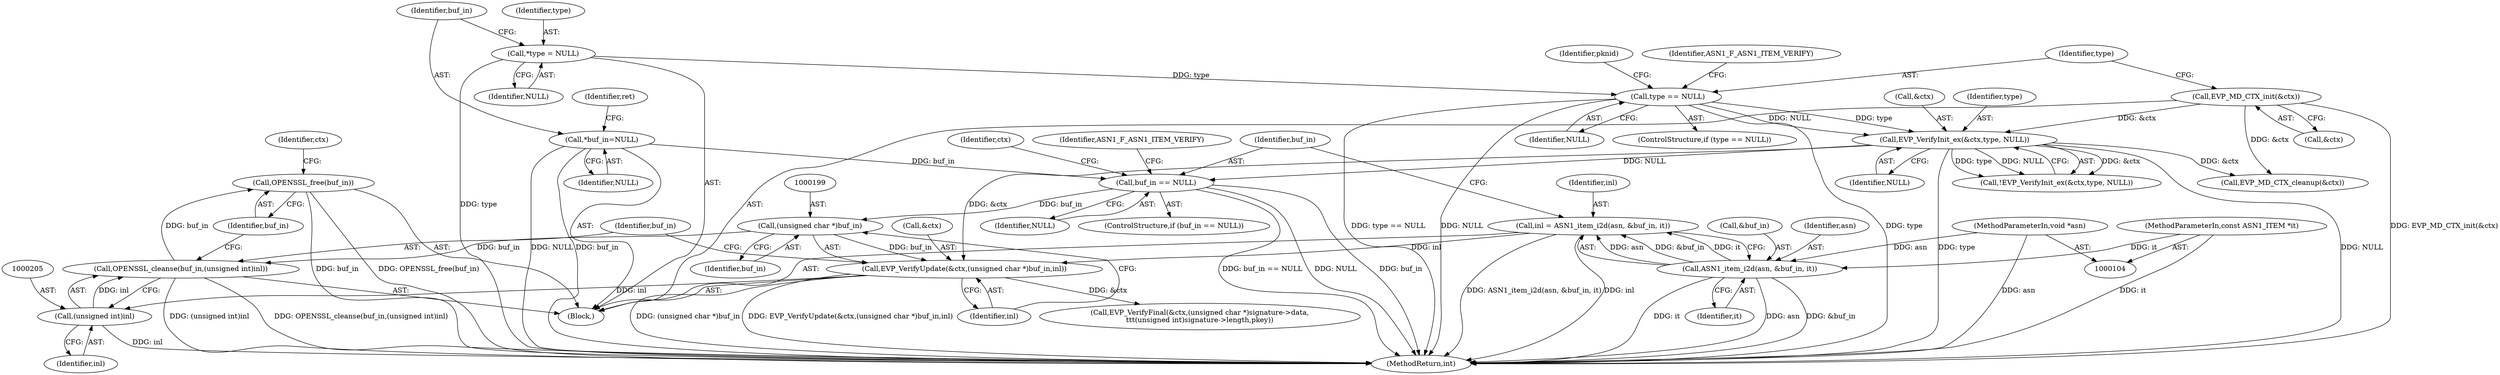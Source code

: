 digraph "0_openssl_ebc71865f0506a293242bd4aec97cdc7a8ef24b0@API" {
"1000207" [label="(Call,OPENSSL_free(buf_in))"];
"1000202" [label="(Call,OPENSSL_cleanse(buf_in,(unsigned int)inl))"];
"1000198" [label="(Call,(unsigned char *)buf_in)"];
"1000187" [label="(Call,buf_in == NULL)"];
"1000117" [label="(Call,*buf_in=NULL)"];
"1000166" [label="(Call,EVP_VerifyInit_ex(&ctx,type, NULL))"];
"1000138" [label="(Call,EVP_MD_CTX_init(&ctx))"];
"1000142" [label="(Call,type == NULL)"];
"1000113" [label="(Call,*type = NULL)"];
"1000204" [label="(Call,(unsigned int)inl)"];
"1000195" [label="(Call,EVP_VerifyUpdate(&ctx,(unsigned char *)buf_in,inl))"];
"1000179" [label="(Call,inl = ASN1_item_i2d(asn, &buf_in, it))"];
"1000181" [label="(Call,ASN1_item_i2d(asn, &buf_in, it))"];
"1000108" [label="(MethodParameterIn,void *asn)"];
"1000105" [label="(MethodParameterIn,const ASN1_ITEM *it)"];
"1000204" [label="(Call,(unsigned int)inl)"];
"1000197" [label="(Identifier,ctx)"];
"1000238" [label="(Call,EVP_MD_CTX_cleanup(&ctx))"];
"1000138" [label="(Call,EVP_MD_CTX_init(&ctx))"];
"1000170" [label="(Identifier,NULL)"];
"1000165" [label="(Call,!EVP_VerifyInit_ex(&ctx,type, NULL))"];
"1000105" [label="(MethodParameterIn,const ASN1_ITEM *it)"];
"1000183" [label="(Call,&buf_in)"];
"1000153" [label="(Identifier,pknid)"];
"1000203" [label="(Identifier,buf_in)"];
"1000195" [label="(Call,EVP_VerifyUpdate(&ctx,(unsigned char *)buf_in,inl))"];
"1000141" [label="(ControlStructure,if (type == NULL))"];
"1000180" [label="(Identifier,inl)"];
"1000201" [label="(Identifier,inl)"];
"1000202" [label="(Call,OPENSSL_cleanse(buf_in,(unsigned int)inl))"];
"1000213" [label="(Identifier,ctx)"];
"1000182" [label="(Identifier,asn)"];
"1000198" [label="(Call,(unsigned char *)buf_in)"];
"1000122" [label="(Identifier,ret)"];
"1000144" [label="(Identifier,NULL)"];
"1000179" [label="(Call,inl = ASN1_item_i2d(asn, &buf_in, it))"];
"1000114" [label="(Identifier,type)"];
"1000200" [label="(Identifier,buf_in)"];
"1000189" [label="(Identifier,NULL)"];
"1000207" [label="(Call,OPENSSL_free(buf_in))"];
"1000181" [label="(Call,ASN1_item_i2d(asn, &buf_in, it))"];
"1000167" [label="(Call,&ctx)"];
"1000188" [label="(Identifier,buf_in)"];
"1000110" [label="(Block,)"];
"1000187" [label="(Call,buf_in == NULL)"];
"1000119" [label="(Identifier,NULL)"];
"1000192" [label="(Identifier,ASN1_F_ASN1_ITEM_VERIFY)"];
"1000211" [label="(Call,EVP_VerifyFinal(&ctx,(unsigned char *)signature->data,\n\t\t\t(unsigned int)signature->length,pkey))"];
"1000113" [label="(Call,*type = NULL)"];
"1000147" [label="(Identifier,ASN1_F_ASN1_ITEM_VERIFY)"];
"1000117" [label="(Call,*buf_in=NULL)"];
"1000142" [label="(Call,type == NULL)"];
"1000185" [label="(Identifier,it)"];
"1000169" [label="(Identifier,type)"];
"1000108" [label="(MethodParameterIn,void *asn)"];
"1000206" [label="(Identifier,inl)"];
"1000115" [label="(Identifier,NULL)"];
"1000143" [label="(Identifier,type)"];
"1000208" [label="(Identifier,buf_in)"];
"1000139" [label="(Call,&ctx)"];
"1000243" [label="(MethodReturn,int)"];
"1000186" [label="(ControlStructure,if (buf_in == NULL))"];
"1000166" [label="(Call,EVP_VerifyInit_ex(&ctx,type, NULL))"];
"1000118" [label="(Identifier,buf_in)"];
"1000196" [label="(Call,&ctx)"];
"1000207" -> "1000110"  [label="AST: "];
"1000207" -> "1000208"  [label="CFG: "];
"1000208" -> "1000207"  [label="AST: "];
"1000213" -> "1000207"  [label="CFG: "];
"1000207" -> "1000243"  [label="DDG: buf_in"];
"1000207" -> "1000243"  [label="DDG: OPENSSL_free(buf_in)"];
"1000202" -> "1000207"  [label="DDG: buf_in"];
"1000202" -> "1000110"  [label="AST: "];
"1000202" -> "1000204"  [label="CFG: "];
"1000203" -> "1000202"  [label="AST: "];
"1000204" -> "1000202"  [label="AST: "];
"1000208" -> "1000202"  [label="CFG: "];
"1000202" -> "1000243"  [label="DDG: OPENSSL_cleanse(buf_in,(unsigned int)inl)"];
"1000202" -> "1000243"  [label="DDG: (unsigned int)inl"];
"1000198" -> "1000202"  [label="DDG: buf_in"];
"1000204" -> "1000202"  [label="DDG: inl"];
"1000198" -> "1000195"  [label="AST: "];
"1000198" -> "1000200"  [label="CFG: "];
"1000199" -> "1000198"  [label="AST: "];
"1000200" -> "1000198"  [label="AST: "];
"1000201" -> "1000198"  [label="CFG: "];
"1000198" -> "1000195"  [label="DDG: buf_in"];
"1000187" -> "1000198"  [label="DDG: buf_in"];
"1000187" -> "1000186"  [label="AST: "];
"1000187" -> "1000189"  [label="CFG: "];
"1000188" -> "1000187"  [label="AST: "];
"1000189" -> "1000187"  [label="AST: "];
"1000192" -> "1000187"  [label="CFG: "];
"1000197" -> "1000187"  [label="CFG: "];
"1000187" -> "1000243"  [label="DDG: buf_in"];
"1000187" -> "1000243"  [label="DDG: buf_in == NULL"];
"1000187" -> "1000243"  [label="DDG: NULL"];
"1000117" -> "1000187"  [label="DDG: buf_in"];
"1000166" -> "1000187"  [label="DDG: NULL"];
"1000117" -> "1000110"  [label="AST: "];
"1000117" -> "1000119"  [label="CFG: "];
"1000118" -> "1000117"  [label="AST: "];
"1000119" -> "1000117"  [label="AST: "];
"1000122" -> "1000117"  [label="CFG: "];
"1000117" -> "1000243"  [label="DDG: NULL"];
"1000117" -> "1000243"  [label="DDG: buf_in"];
"1000166" -> "1000165"  [label="AST: "];
"1000166" -> "1000170"  [label="CFG: "];
"1000167" -> "1000166"  [label="AST: "];
"1000169" -> "1000166"  [label="AST: "];
"1000170" -> "1000166"  [label="AST: "];
"1000165" -> "1000166"  [label="CFG: "];
"1000166" -> "1000243"  [label="DDG: NULL"];
"1000166" -> "1000243"  [label="DDG: type"];
"1000166" -> "1000165"  [label="DDG: &ctx"];
"1000166" -> "1000165"  [label="DDG: type"];
"1000166" -> "1000165"  [label="DDG: NULL"];
"1000138" -> "1000166"  [label="DDG: &ctx"];
"1000142" -> "1000166"  [label="DDG: type"];
"1000142" -> "1000166"  [label="DDG: NULL"];
"1000166" -> "1000195"  [label="DDG: &ctx"];
"1000166" -> "1000238"  [label="DDG: &ctx"];
"1000138" -> "1000110"  [label="AST: "];
"1000138" -> "1000139"  [label="CFG: "];
"1000139" -> "1000138"  [label="AST: "];
"1000143" -> "1000138"  [label="CFG: "];
"1000138" -> "1000243"  [label="DDG: EVP_MD_CTX_init(&ctx)"];
"1000138" -> "1000238"  [label="DDG: &ctx"];
"1000142" -> "1000141"  [label="AST: "];
"1000142" -> "1000144"  [label="CFG: "];
"1000143" -> "1000142"  [label="AST: "];
"1000144" -> "1000142"  [label="AST: "];
"1000147" -> "1000142"  [label="CFG: "];
"1000153" -> "1000142"  [label="CFG: "];
"1000142" -> "1000243"  [label="DDG: type == NULL"];
"1000142" -> "1000243"  [label="DDG: NULL"];
"1000142" -> "1000243"  [label="DDG: type"];
"1000113" -> "1000142"  [label="DDG: type"];
"1000113" -> "1000110"  [label="AST: "];
"1000113" -> "1000115"  [label="CFG: "];
"1000114" -> "1000113"  [label="AST: "];
"1000115" -> "1000113"  [label="AST: "];
"1000118" -> "1000113"  [label="CFG: "];
"1000113" -> "1000243"  [label="DDG: type"];
"1000204" -> "1000206"  [label="CFG: "];
"1000205" -> "1000204"  [label="AST: "];
"1000206" -> "1000204"  [label="AST: "];
"1000204" -> "1000243"  [label="DDG: inl"];
"1000195" -> "1000204"  [label="DDG: inl"];
"1000195" -> "1000110"  [label="AST: "];
"1000195" -> "1000201"  [label="CFG: "];
"1000196" -> "1000195"  [label="AST: "];
"1000201" -> "1000195"  [label="AST: "];
"1000203" -> "1000195"  [label="CFG: "];
"1000195" -> "1000243"  [label="DDG: EVP_VerifyUpdate(&ctx,(unsigned char *)buf_in,inl)"];
"1000195" -> "1000243"  [label="DDG: (unsigned char *)buf_in"];
"1000179" -> "1000195"  [label="DDG: inl"];
"1000195" -> "1000211"  [label="DDG: &ctx"];
"1000179" -> "1000110"  [label="AST: "];
"1000179" -> "1000181"  [label="CFG: "];
"1000180" -> "1000179"  [label="AST: "];
"1000181" -> "1000179"  [label="AST: "];
"1000188" -> "1000179"  [label="CFG: "];
"1000179" -> "1000243"  [label="DDG: ASN1_item_i2d(asn, &buf_in, it)"];
"1000179" -> "1000243"  [label="DDG: inl"];
"1000181" -> "1000179"  [label="DDG: asn"];
"1000181" -> "1000179"  [label="DDG: &buf_in"];
"1000181" -> "1000179"  [label="DDG: it"];
"1000181" -> "1000185"  [label="CFG: "];
"1000182" -> "1000181"  [label="AST: "];
"1000183" -> "1000181"  [label="AST: "];
"1000185" -> "1000181"  [label="AST: "];
"1000181" -> "1000243"  [label="DDG: it"];
"1000181" -> "1000243"  [label="DDG: asn"];
"1000181" -> "1000243"  [label="DDG: &buf_in"];
"1000108" -> "1000181"  [label="DDG: asn"];
"1000105" -> "1000181"  [label="DDG: it"];
"1000108" -> "1000104"  [label="AST: "];
"1000108" -> "1000243"  [label="DDG: asn"];
"1000105" -> "1000104"  [label="AST: "];
"1000105" -> "1000243"  [label="DDG: it"];
}
